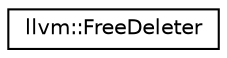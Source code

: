 digraph "Graphical Class Hierarchy"
{
  edge [fontname="Helvetica",fontsize="10",labelfontname="Helvetica",labelfontsize="10"];
  node [fontname="Helvetica",fontsize="10",shape=record];
  rankdir="LR";
  Node1 [label="llvm::FreeDeleter",height=0.2,width=0.4,color="black", fillcolor="white", style="filled",URL="$structllvm_1_1FreeDeleter.html"];
}
